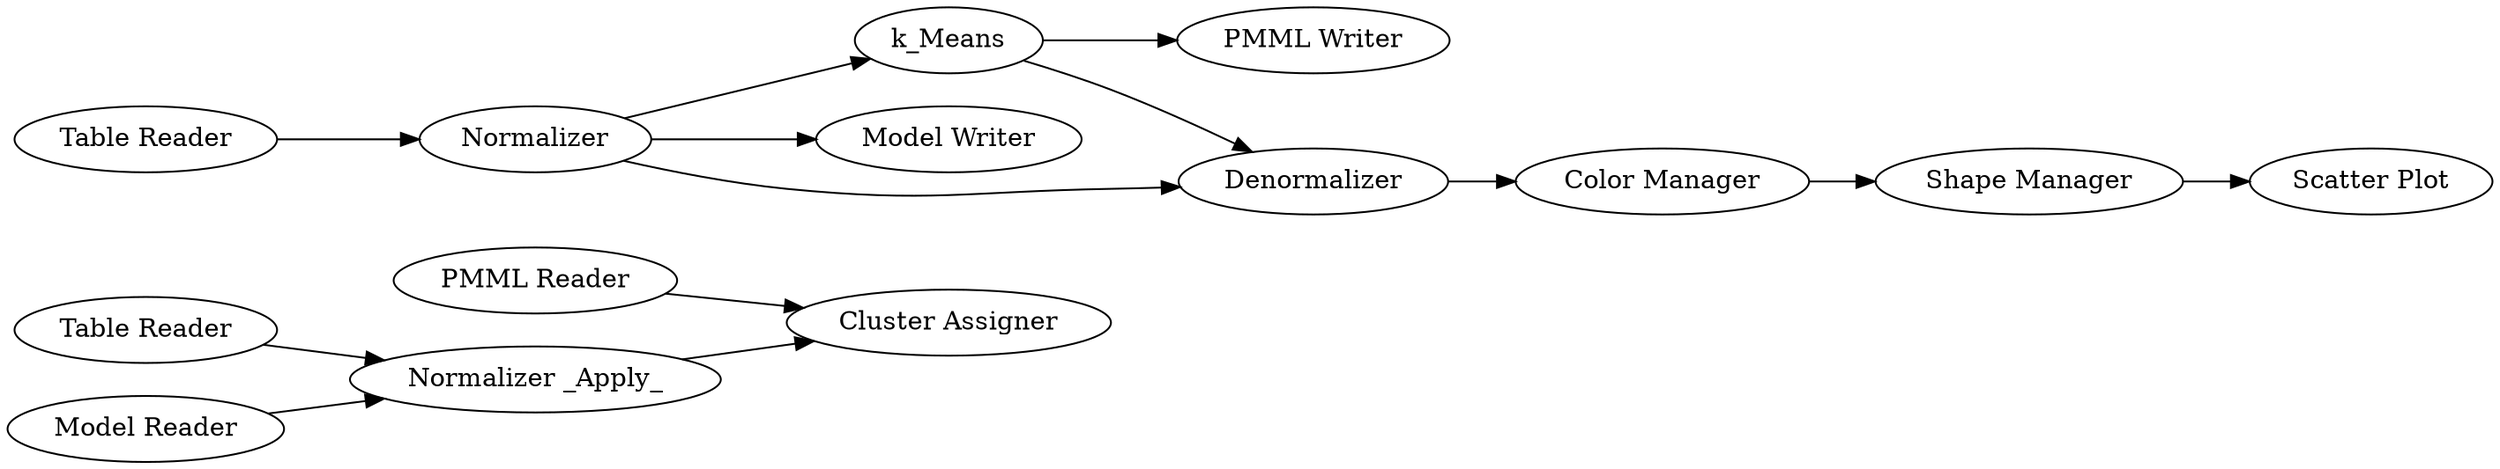 digraph {
	"7582233957645828348_51" [label="PMML Reader"]
	"7582233957645828348_54" [label="Table Reader"]
	"7582233957645828348_12" [label=Normalizer]
	"7582233957645828348_17" [label="Cluster Assigner"]
	"7582233957645828348_52" [label="Model Reader"]
	"7582233957645828348_2" [label=k_Means]
	"7582233957645828348_42" [label="Scatter Plot"]
	"7582233957645828348_49" [label="Model Writer"]
	"7582233957645828348_3" [label="Color Manager"]
	"7582233957645828348_28" [label="Normalizer _Apply_"]
	"7582233957645828348_4" [label="Shape Manager"]
	"7582233957645828348_50" [label="PMML Writer"]
	"7582233957645828348_53" [label="Table Reader"]
	"7582233957645828348_35" [label=Denormalizer]
	"7582233957645828348_28" -> "7582233957645828348_17"
	"7582233957645828348_51" -> "7582233957645828348_17"
	"7582233957645828348_4" -> "7582233957645828348_42"
	"7582233957645828348_54" -> "7582233957645828348_28"
	"7582233957645828348_2" -> "7582233957645828348_35"
	"7582233957645828348_2" -> "7582233957645828348_50"
	"7582233957645828348_3" -> "7582233957645828348_4"
	"7582233957645828348_52" -> "7582233957645828348_28"
	"7582233957645828348_53" -> "7582233957645828348_12"
	"7582233957645828348_35" -> "7582233957645828348_3"
	"7582233957645828348_12" -> "7582233957645828348_49"
	"7582233957645828348_12" -> "7582233957645828348_2"
	"7582233957645828348_12" -> "7582233957645828348_35"
	rankdir=LR
}
